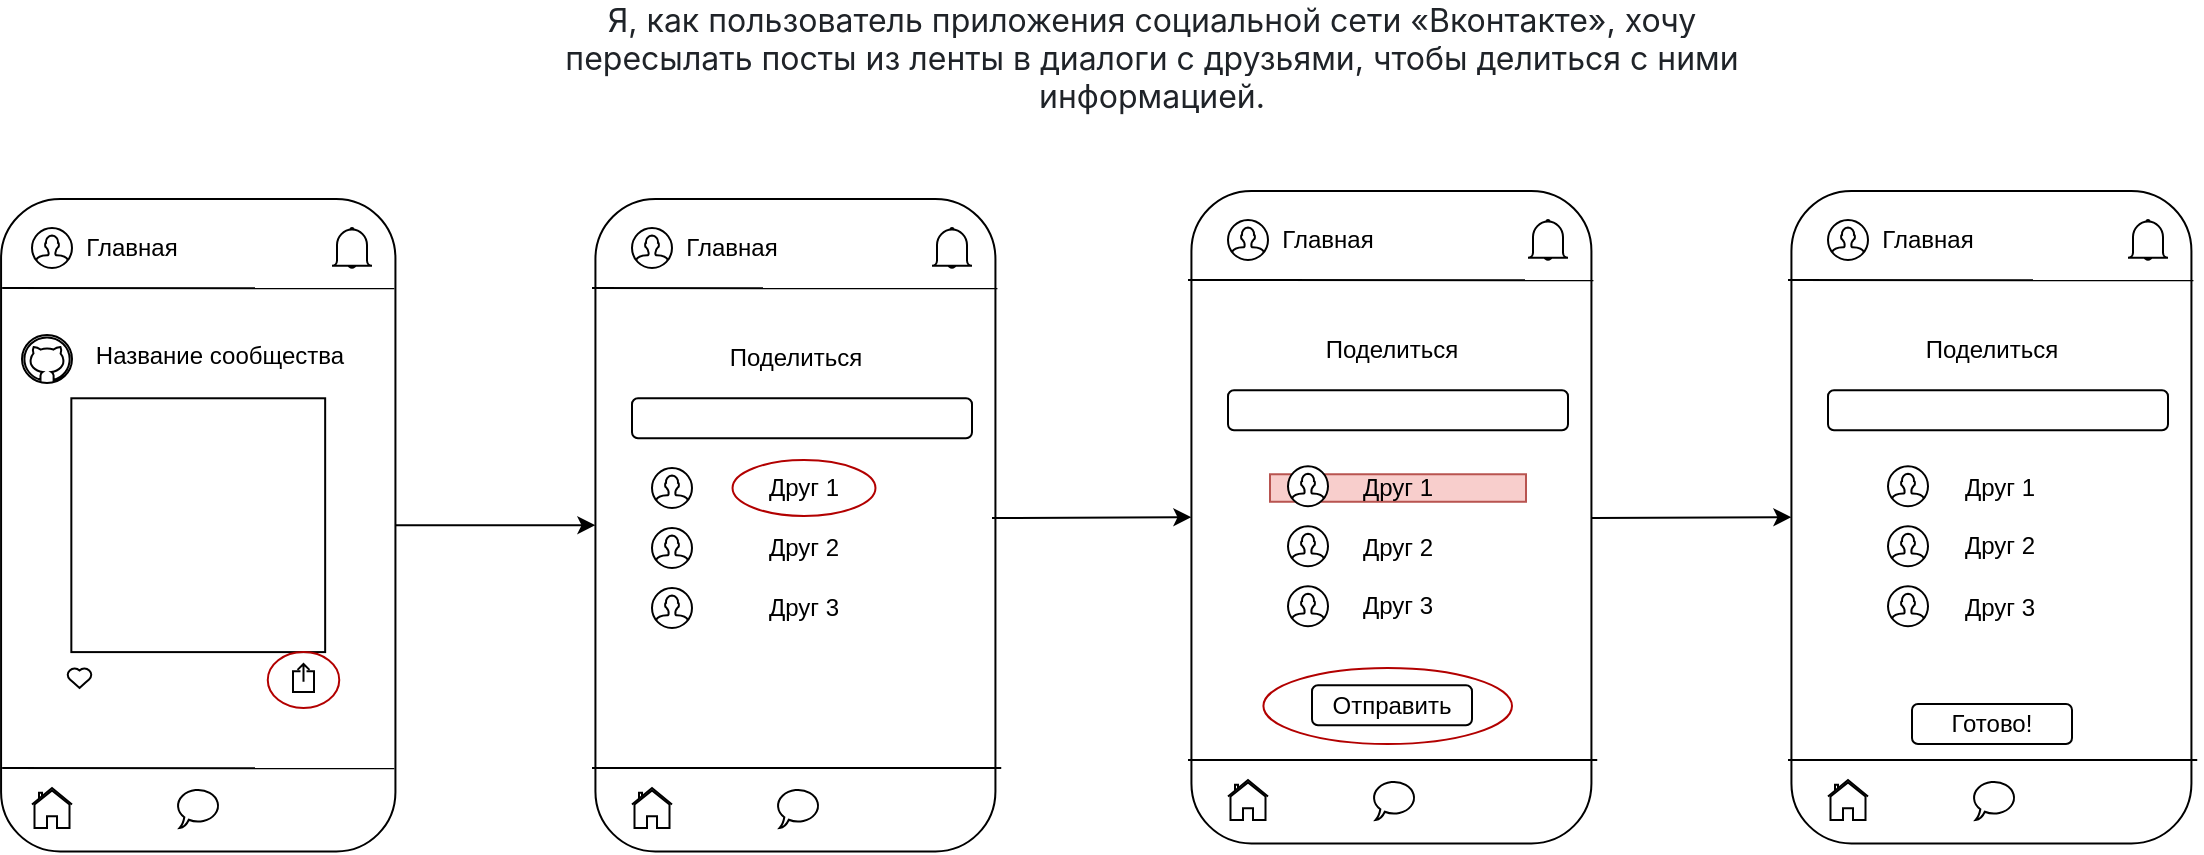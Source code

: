 <mxfile version="24.8.0">
  <diagram name="Page-1" id="pLnqj0ZmoL0o-CIRCUhG">
    <mxGraphModel dx="1114" dy="2066" grid="1" gridSize="10" guides="1" tooltips="1" connect="1" arrows="1" fold="1" page="1" pageScale="1" pageWidth="1300" pageHeight="700" math="0" shadow="0">
      <root>
        <mxCell id="0" />
        <mxCell id="1" parent="0" />
        <mxCell id="-QncPaq0xCT176yH-oGc-1" value="&lt;span style=&quot;color: rgb(31, 35, 40); font-family: -apple-system, BlinkMacSystemFont, &amp;quot;Segoe UI&amp;quot;, &amp;quot;Noto Sans&amp;quot;, Helvetica, Arial, sans-serif, &amp;quot;Apple Color Emoji&amp;quot;, &amp;quot;Segoe UI Emoji&amp;quot;; font-size: 16px; text-align: start; background-color: rgb(255, 255, 255);&quot;&gt;Я, как пользователь приложения социальной сети «Вконтакте», хочу пересылать посты из ленты в диалоги с друзьями, чтобы делиться с ними информацией.&lt;/span&gt;" style="text;strokeColor=none;align=center;fillColor=none;html=1;verticalAlign=middle;whiteSpace=wrap;rounded=0;" parent="1" vertex="1">
          <mxGeometry x="320" y="-1290" width="640" height="30" as="geometry" />
        </mxCell>
        <mxCell id="-QncPaq0xCT176yH-oGc-4" value="" style="rounded=1;whiteSpace=wrap;html=1;rotation=90;" parent="1" vertex="1">
          <mxGeometry y="-1140" width="326.25" height="197.18" as="geometry" />
        </mxCell>
        <mxCell id="-QncPaq0xCT176yH-oGc-8" value="" style="endArrow=none;html=1;rounded=0;exitX=0.081;exitY=0.985;exitDx=0;exitDy=0;exitPerimeter=0;" parent="1" edge="1">
          <mxGeometry width="50" height="50" relative="1" as="geometry">
            <mxPoint x="65.073" y="-1159.999" as="sourcePoint" />
            <mxPoint x="261.17" y="-1159.89" as="targetPoint" />
          </mxGeometry>
        </mxCell>
        <mxCell id="-QncPaq0xCT176yH-oGc-10" value="Главная" style="text;strokeColor=none;align=center;fillColor=none;html=1;verticalAlign=middle;whiteSpace=wrap;rounded=0;" parent="1" vertex="1">
          <mxGeometry x="100" y="-1195" width="60" height="30" as="geometry" />
        </mxCell>
        <mxCell id="-QncPaq0xCT176yH-oGc-12" value="" style="html=1;verticalLabelPosition=bottom;align=center;labelBackgroundColor=#ffffff;verticalAlign=top;strokeWidth=1;shadow=0;shape=mxgraph.ios7.icons.user;" parent="1" vertex="1">
          <mxGeometry x="80" y="-1190" width="20" height="20" as="geometry" />
        </mxCell>
        <mxCell id="-QncPaq0xCT176yH-oGc-18" value="" style="html=1;verticalLabelPosition=bottom;align=center;labelBackgroundColor=#ffffff;verticalAlign=top;strokeWidth=1;shadow=0;dashed=0;shape=mxgraph.ios7.icons.bell;" parent="1" vertex="1">
          <mxGeometry x="230" y="-1190" width="20" height="20" as="geometry" />
        </mxCell>
        <mxCell id="-QncPaq0xCT176yH-oGc-19" value="" style="endArrow=none;html=1;rounded=0;exitX=0.081;exitY=0.985;exitDx=0;exitDy=0;exitPerimeter=0;" parent="1" edge="1">
          <mxGeometry width="50" height="50" relative="1" as="geometry">
            <mxPoint x="65.073" y="-919.999" as="sourcePoint" />
            <mxPoint x="261.17" y="-919.89" as="targetPoint" />
          </mxGeometry>
        </mxCell>
        <mxCell id="-QncPaq0xCT176yH-oGc-20" value="" style="html=1;verticalLabelPosition=bottom;align=center;labelBackgroundColor=#ffffff;verticalAlign=top;strokeWidth=1;shadow=0;dashed=0;shape=mxgraph.ios7.icons.home;" parent="1" vertex="1">
          <mxGeometry x="80" y="-910" width="20" height="20" as="geometry" />
        </mxCell>
        <mxCell id="-QncPaq0xCT176yH-oGc-22" value="" style="shape=image;html=1;verticalAlign=top;verticalLabelPosition=bottom;labelBackgroundColor=#ffffff;imageAspect=0;aspect=fixed;image=https://cdn4.iconfinder.com/data/icons/evil-icons-user-interface/64/magnifier-128.png" parent="1" vertex="1">
          <mxGeometry x="110" y="-914" width="28" height="28" as="geometry" />
        </mxCell>
        <mxCell id="-QncPaq0xCT176yH-oGc-24" value="" style="whiteSpace=wrap;html=1;shape=mxgraph.basic.oval_callout" parent="1" vertex="1">
          <mxGeometry x="151.97" y="-910" width="22.31" height="20" as="geometry" />
        </mxCell>
        <mxCell id="-QncPaq0xCT176yH-oGc-29" value="" style="shape=image;html=1;verticalAlign=top;verticalLabelPosition=bottom;labelBackgroundColor=#ffffff;imageAspect=0;aspect=fixed;image=https://cdn4.iconfinder.com/data/icons/evil-icons-user-interface/64/menu-128.png;imageBorder=none;imageBackground=none;" parent="1" vertex="1">
          <mxGeometry x="221" y="-910" width="24" height="24" as="geometry" />
        </mxCell>
        <mxCell id="-QncPaq0xCT176yH-oGc-32" value="Название сообщества&lt;div&gt;&lt;br&gt;&lt;/div&gt;" style="text;strokeColor=none;align=center;fillColor=none;html=1;verticalAlign=middle;whiteSpace=wrap;rounded=0;" parent="1" vertex="1">
          <mxGeometry x="110" y="-1126.25" width="128" height="13.75" as="geometry" />
        </mxCell>
        <mxCell id="-QncPaq0xCT176yH-oGc-33" value="" style="verticalLabelPosition=bottom;html=1;verticalAlign=top;align=center;shape=mxgraph.azure.github_code;pointerEvents=1;" parent="1" vertex="1">
          <mxGeometry x="75" y="-1136.5" width="25" height="24" as="geometry" />
        </mxCell>
        <mxCell id="-QncPaq0xCT176yH-oGc-36" value="" style="verticalLabelPosition=bottom;verticalAlign=top;html=1;shape=mxgraph.basic.heart" parent="1" vertex="1">
          <mxGeometry x="97.5" y="-970" width="12.5" height="10" as="geometry" />
        </mxCell>
        <mxCell id="-QncPaq0xCT176yH-oGc-37" value="" style="whiteSpace=wrap;html=1;aspect=fixed;" parent="1" vertex="1">
          <mxGeometry x="99.67" y="-1104.86" width="126.91" height="126.91" as="geometry" />
        </mxCell>
        <mxCell id="-QncPaq0xCT176yH-oGc-39" value="" style="html=1;verticalLabelPosition=bottom;align=center;labelBackgroundColor=#ffffff;verticalAlign=top;strokeWidth=1;shadow=0;dashed=0;shape=mxgraph.ios7.icons.share;" parent="1" vertex="1">
          <mxGeometry x="210.5" y="-972" width="10.5" height="14" as="geometry" />
        </mxCell>
        <mxCell id="-QncPaq0xCT176yH-oGc-44" value="" style="ellipse;whiteSpace=wrap;html=1;fillColor=none;fontColor=#ffffff;strokeColor=#B20000;" parent="1" vertex="1">
          <mxGeometry x="197.88" y="-977.95" width="35.75" height="27.95" as="geometry" />
        </mxCell>
        <mxCell id="-QncPaq0xCT176yH-oGc-45" value="" style="rounded=1;whiteSpace=wrap;html=1;rotation=90;" parent="1" vertex="1">
          <mxGeometry x="298.59" y="-1141.41" width="326.25" height="200" as="geometry" />
        </mxCell>
        <mxCell id="-QncPaq0xCT176yH-oGc-46" value="Главная" style="text;strokeColor=none;align=center;fillColor=none;html=1;verticalAlign=middle;whiteSpace=wrap;rounded=0;" parent="1" vertex="1">
          <mxGeometry x="400" y="-1195" width="60" height="30" as="geometry" />
        </mxCell>
        <mxCell id="-QncPaq0xCT176yH-oGc-47" value="" style="html=1;verticalLabelPosition=bottom;align=center;labelBackgroundColor=#ffffff;verticalAlign=top;strokeWidth=1;shadow=0;shape=mxgraph.ios7.icons.user;" parent="1" vertex="1">
          <mxGeometry x="380" y="-1190" width="20" height="20" as="geometry" />
        </mxCell>
        <mxCell id="-QncPaq0xCT176yH-oGc-48" value="" style="html=1;verticalLabelPosition=bottom;align=center;labelBackgroundColor=#ffffff;verticalAlign=top;strokeWidth=1;shadow=0;dashed=0;shape=mxgraph.ios7.icons.bell;" parent="1" vertex="1">
          <mxGeometry x="530" y="-1190" width="20" height="20" as="geometry" />
        </mxCell>
        <mxCell id="-QncPaq0xCT176yH-oGc-49" value="" style="html=1;verticalLabelPosition=bottom;align=center;labelBackgroundColor=#ffffff;verticalAlign=top;strokeWidth=1;shadow=0;dashed=0;shape=mxgraph.ios7.icons.home;" parent="1" vertex="1">
          <mxGeometry x="380" y="-910" width="20" height="20" as="geometry" />
        </mxCell>
        <mxCell id="-QncPaq0xCT176yH-oGc-50" value="" style="shape=image;html=1;verticalAlign=top;verticalLabelPosition=bottom;labelBackgroundColor=#ffffff;imageAspect=0;aspect=fixed;image=https://cdn4.iconfinder.com/data/icons/evil-icons-user-interface/64/magnifier-128.png" parent="1" vertex="1">
          <mxGeometry x="410" y="-914" width="28" height="28" as="geometry" />
        </mxCell>
        <mxCell id="-QncPaq0xCT176yH-oGc-51" value="" style="whiteSpace=wrap;html=1;shape=mxgraph.basic.oval_callout" parent="1" vertex="1">
          <mxGeometry x="451.97" y="-910" width="22.31" height="20" as="geometry" />
        </mxCell>
        <mxCell id="-QncPaq0xCT176yH-oGc-52" value="" style="shape=image;html=1;verticalAlign=top;verticalLabelPosition=bottom;labelBackgroundColor=#ffffff;imageAspect=0;aspect=fixed;image=https://cdn4.iconfinder.com/data/icons/evil-icons-user-interface/64/menu-128.png;imageBorder=none;imageBackground=none;" parent="1" vertex="1">
          <mxGeometry x="521" y="-910" width="24" height="24" as="geometry" />
        </mxCell>
        <mxCell id="-QncPaq0xCT176yH-oGc-58" value="" style="endArrow=none;html=1;rounded=0;entryX=0.137;entryY=-0.005;entryDx=0;entryDy=0;entryPerimeter=0;" parent="1" target="-QncPaq0xCT176yH-oGc-45" edge="1">
          <mxGeometry width="50" height="50" relative="1" as="geometry">
            <mxPoint x="360" y="-1160" as="sourcePoint" />
            <mxPoint x="430" y="-1160" as="targetPoint" />
          </mxGeometry>
        </mxCell>
        <mxCell id="-QncPaq0xCT176yH-oGc-59" value="" style="endArrow=none;html=1;rounded=0;entryX=0.137;entryY=-0.005;entryDx=0;entryDy=0;entryPerimeter=0;" parent="1" edge="1">
          <mxGeometry width="50" height="50" relative="1" as="geometry">
            <mxPoint x="360" y="-920" as="sourcePoint" />
            <mxPoint x="564.62" y="-920" as="targetPoint" />
          </mxGeometry>
        </mxCell>
        <mxCell id="-QncPaq0xCT176yH-oGc-61" value="" style="rounded=1;whiteSpace=wrap;html=1;" parent="1" vertex="1">
          <mxGeometry x="380" y="-1104.86" width="170" height="20" as="geometry" />
        </mxCell>
        <mxCell id="-QncPaq0xCT176yH-oGc-62" value="Поделиться" style="text;strokeColor=none;align=center;fillColor=none;html=1;verticalAlign=middle;whiteSpace=wrap;rounded=0;" parent="1" vertex="1">
          <mxGeometry x="397.71" y="-1131.38" width="128" height="13.75" as="geometry" />
        </mxCell>
        <mxCell id="-QncPaq0xCT176yH-oGc-64" value="" style="html=1;verticalLabelPosition=bottom;align=center;labelBackgroundColor=#ffffff;verticalAlign=top;strokeWidth=1;shadow=0;shape=mxgraph.ios7.icons.user;" parent="1" vertex="1">
          <mxGeometry x="390" y="-1070" width="20" height="20" as="geometry" />
        </mxCell>
        <mxCell id="-QncPaq0xCT176yH-oGc-65" value="" style="html=1;verticalLabelPosition=bottom;align=center;labelBackgroundColor=#ffffff;verticalAlign=top;strokeWidth=1;shadow=0;shape=mxgraph.ios7.icons.user;" parent="1" vertex="1">
          <mxGeometry x="390" y="-1040" width="20" height="20" as="geometry" />
        </mxCell>
        <mxCell id="-QncPaq0xCT176yH-oGc-66" value="" style="html=1;verticalLabelPosition=bottom;align=center;labelBackgroundColor=#ffffff;verticalAlign=top;strokeWidth=1;shadow=0;shape=mxgraph.ios7.icons.user;" parent="1" vertex="1">
          <mxGeometry x="390" y="-1010" width="20" height="20" as="geometry" />
        </mxCell>
        <mxCell id="-QncPaq0xCT176yH-oGc-69" value="Друг 1" style="text;strokeColor=none;align=center;fillColor=none;html=1;verticalAlign=middle;whiteSpace=wrap;rounded=0;" parent="1" vertex="1">
          <mxGeometry x="402" y="-1066.87" width="128" height="13.75" as="geometry" />
        </mxCell>
        <mxCell id="-QncPaq0xCT176yH-oGc-70" value="Друг 2" style="text;strokeColor=none;align=center;fillColor=none;html=1;verticalAlign=middle;whiteSpace=wrap;rounded=0;" parent="1" vertex="1">
          <mxGeometry x="402" y="-1036.87" width="128" height="13.75" as="geometry" />
        </mxCell>
        <mxCell id="-QncPaq0xCT176yH-oGc-71" value="Друг 3" style="text;strokeColor=none;align=center;fillColor=none;html=1;verticalAlign=middle;whiteSpace=wrap;rounded=0;" parent="1" vertex="1">
          <mxGeometry x="402" y="-1006.87" width="128" height="13.75" as="geometry" />
        </mxCell>
        <mxCell id="-QncPaq0xCT176yH-oGc-72" value="" style="ellipse;whiteSpace=wrap;html=1;fillColor=none;fontColor=#ffffff;strokeColor=#B20000;" parent="1" vertex="1">
          <mxGeometry x="430.27" y="-1073.97" width="71.47" height="27.95" as="geometry" />
        </mxCell>
        <mxCell id="-QncPaq0xCT176yH-oGc-74" value="" style="endArrow=classic;html=1;rounded=0;exitX=0.5;exitY=0;exitDx=0;exitDy=0;entryX=0.5;entryY=1;entryDx=0;entryDy=0;" parent="1" source="-QncPaq0xCT176yH-oGc-4" target="-QncPaq0xCT176yH-oGc-45" edge="1">
          <mxGeometry width="50" height="50" relative="1" as="geometry">
            <mxPoint x="260" y="-1000" as="sourcePoint" />
            <mxPoint x="310" y="-1050" as="targetPoint" />
          </mxGeometry>
        </mxCell>
        <mxCell id="-QncPaq0xCT176yH-oGc-75" value="" style="shape=image;html=1;verticalAlign=top;verticalLabelPosition=bottom;labelBackgroundColor=#ffffff;imageAspect=0;aspect=fixed;image=https://cdn4.iconfinder.com/data/icons/evil-icons-user-interface/64/magnifier-128.png" parent="1" vertex="1">
          <mxGeometry x="382.86" y="-1104" width="19.14" height="19.14" as="geometry" />
        </mxCell>
        <mxCell id="-QncPaq0xCT176yH-oGc-77" value="" style="rounded=1;whiteSpace=wrap;html=1;rotation=90;" parent="1" vertex="1">
          <mxGeometry x="596.59" y="-1145.41" width="326.25" height="200" as="geometry" />
        </mxCell>
        <mxCell id="-QncPaq0xCT176yH-oGc-78" value="Главная" style="text;strokeColor=none;align=center;fillColor=none;html=1;verticalAlign=middle;whiteSpace=wrap;rounded=0;" parent="1" vertex="1">
          <mxGeometry x="698" y="-1199" width="60" height="30" as="geometry" />
        </mxCell>
        <mxCell id="-QncPaq0xCT176yH-oGc-79" value="" style="html=1;verticalLabelPosition=bottom;align=center;labelBackgroundColor=#ffffff;verticalAlign=top;strokeWidth=1;shadow=0;shape=mxgraph.ios7.icons.user;" parent="1" vertex="1">
          <mxGeometry x="678" y="-1194" width="20" height="20" as="geometry" />
        </mxCell>
        <mxCell id="-QncPaq0xCT176yH-oGc-80" value="" style="html=1;verticalLabelPosition=bottom;align=center;labelBackgroundColor=#ffffff;verticalAlign=top;strokeWidth=1;shadow=0;dashed=0;shape=mxgraph.ios7.icons.bell;" parent="1" vertex="1">
          <mxGeometry x="828" y="-1194" width="20" height="20" as="geometry" />
        </mxCell>
        <mxCell id="-QncPaq0xCT176yH-oGc-81" value="" style="html=1;verticalLabelPosition=bottom;align=center;labelBackgroundColor=#ffffff;verticalAlign=top;strokeWidth=1;shadow=0;dashed=0;shape=mxgraph.ios7.icons.home;" parent="1" vertex="1">
          <mxGeometry x="678" y="-914" width="20" height="20" as="geometry" />
        </mxCell>
        <mxCell id="-QncPaq0xCT176yH-oGc-82" value="" style="shape=image;html=1;verticalAlign=top;verticalLabelPosition=bottom;labelBackgroundColor=#ffffff;imageAspect=0;aspect=fixed;image=https://cdn4.iconfinder.com/data/icons/evil-icons-user-interface/64/magnifier-128.png" parent="1" vertex="1">
          <mxGeometry x="708" y="-918" width="28" height="28" as="geometry" />
        </mxCell>
        <mxCell id="-QncPaq0xCT176yH-oGc-83" value="" style="whiteSpace=wrap;html=1;shape=mxgraph.basic.oval_callout" parent="1" vertex="1">
          <mxGeometry x="749.97" y="-914" width="22.31" height="20" as="geometry" />
        </mxCell>
        <mxCell id="-QncPaq0xCT176yH-oGc-84" value="" style="shape=image;html=1;verticalAlign=top;verticalLabelPosition=bottom;labelBackgroundColor=#ffffff;imageAspect=0;aspect=fixed;image=https://cdn4.iconfinder.com/data/icons/evil-icons-user-interface/64/menu-128.png;imageBorder=none;imageBackground=none;" parent="1" vertex="1">
          <mxGeometry x="819" y="-914" width="24" height="24" as="geometry" />
        </mxCell>
        <mxCell id="-QncPaq0xCT176yH-oGc-85" value="" style="endArrow=none;html=1;rounded=0;entryX=0.137;entryY=-0.005;entryDx=0;entryDy=0;entryPerimeter=0;" parent="1" target="-QncPaq0xCT176yH-oGc-77" edge="1">
          <mxGeometry width="50" height="50" relative="1" as="geometry">
            <mxPoint x="658" y="-1164" as="sourcePoint" />
            <mxPoint x="728" y="-1164" as="targetPoint" />
          </mxGeometry>
        </mxCell>
        <mxCell id="-QncPaq0xCT176yH-oGc-86" value="" style="endArrow=none;html=1;rounded=0;entryX=0.137;entryY=-0.005;entryDx=0;entryDy=0;entryPerimeter=0;" parent="1" edge="1">
          <mxGeometry width="50" height="50" relative="1" as="geometry">
            <mxPoint x="658" y="-924" as="sourcePoint" />
            <mxPoint x="862.62" y="-924" as="targetPoint" />
          </mxGeometry>
        </mxCell>
        <mxCell id="-QncPaq0xCT176yH-oGc-87" value="" style="rounded=1;whiteSpace=wrap;html=1;" parent="1" vertex="1">
          <mxGeometry x="678" y="-1108.86" width="170" height="20" as="geometry" />
        </mxCell>
        <mxCell id="-QncPaq0xCT176yH-oGc-88" value="Поделиться" style="text;strokeColor=none;align=center;fillColor=none;html=1;verticalAlign=middle;whiteSpace=wrap;rounded=0;" parent="1" vertex="1">
          <mxGeometry x="695.71" y="-1135.38" width="128" height="13.75" as="geometry" />
        </mxCell>
        <mxCell id="-QncPaq0xCT176yH-oGc-89" value="Друг 1" style="text;strokeColor=#b85450;align=center;fillColor=#f8cecc;html=1;verticalAlign=middle;whiteSpace=wrap;rounded=0;" parent="1" vertex="1">
          <mxGeometry x="699" y="-1066.87" width="128" height="13.75" as="geometry" />
        </mxCell>
        <mxCell id="-QncPaq0xCT176yH-oGc-90" value="Друг 2" style="text;strokeColor=none;align=center;fillColor=none;html=1;verticalAlign=middle;whiteSpace=wrap;rounded=0;" parent="1" vertex="1">
          <mxGeometry x="699" y="-1036.87" width="128" height="13.75" as="geometry" />
        </mxCell>
        <mxCell id="-QncPaq0xCT176yH-oGc-91" value="Друг 3" style="text;strokeColor=none;align=center;fillColor=none;html=1;verticalAlign=middle;whiteSpace=wrap;rounded=0;" parent="1" vertex="1">
          <mxGeometry x="699" y="-1007.74" width="128" height="13.75" as="geometry" />
        </mxCell>
        <mxCell id="-QncPaq0xCT176yH-oGc-92" value="" style="endArrow=classic;html=1;rounded=0;exitX=0.5;exitY=0;exitDx=0;exitDy=0;entryX=0.5;entryY=1;entryDx=0;entryDy=0;" parent="1" target="-QncPaq0xCT176yH-oGc-77" edge="1">
          <mxGeometry width="50" height="50" relative="1" as="geometry">
            <mxPoint x="560" y="-1045" as="sourcePoint" />
            <mxPoint x="608" y="-1054" as="targetPoint" />
          </mxGeometry>
        </mxCell>
        <mxCell id="-QncPaq0xCT176yH-oGc-93" value="" style="shape=image;html=1;verticalAlign=top;verticalLabelPosition=bottom;labelBackgroundColor=#ffffff;imageAspect=0;aspect=fixed;image=https://cdn4.iconfinder.com/data/icons/evil-icons-user-interface/64/magnifier-128.png" parent="1" vertex="1">
          <mxGeometry x="680.86" y="-1108" width="19.14" height="19.14" as="geometry" />
        </mxCell>
        <mxCell id="-QncPaq0xCT176yH-oGc-94" value="" style="html=1;verticalLabelPosition=bottom;align=center;labelBackgroundColor=#ffffff;verticalAlign=top;strokeWidth=1;shadow=0;shape=mxgraph.ios7.icons.user;" parent="1" vertex="1">
          <mxGeometry x="708" y="-1070.87" width="20" height="20" as="geometry" />
        </mxCell>
        <mxCell id="-QncPaq0xCT176yH-oGc-95" value="" style="html=1;verticalLabelPosition=bottom;align=center;labelBackgroundColor=#ffffff;verticalAlign=top;strokeWidth=1;shadow=0;shape=mxgraph.ios7.icons.user;" parent="1" vertex="1">
          <mxGeometry x="708" y="-1040.87" width="20" height="20" as="geometry" />
        </mxCell>
        <mxCell id="-QncPaq0xCT176yH-oGc-96" value="" style="html=1;verticalLabelPosition=bottom;align=center;labelBackgroundColor=#ffffff;verticalAlign=top;strokeWidth=1;shadow=0;shape=mxgraph.ios7.icons.user;" parent="1" vertex="1">
          <mxGeometry x="708" y="-1010.87" width="20" height="20" as="geometry" />
        </mxCell>
        <mxCell id="-QncPaq0xCT176yH-oGc-97" value="" style="rounded=1;whiteSpace=wrap;html=1;" parent="1" vertex="1">
          <mxGeometry x="720" y="-961.41" width="80" height="20" as="geometry" />
        </mxCell>
        <mxCell id="-QncPaq0xCT176yH-oGc-98" value="Отправить" style="text;strokeColor=none;align=center;fillColor=none;html=1;verticalAlign=middle;whiteSpace=wrap;rounded=0;" parent="1" vertex="1">
          <mxGeometry x="695.71" y="-958.28" width="128" height="13.75" as="geometry" />
        </mxCell>
        <mxCell id="-QncPaq0xCT176yH-oGc-99" value="" style="ellipse;whiteSpace=wrap;html=1;fillColor=none;fontColor=#ffffff;strokeColor=#B20000;" parent="1" vertex="1">
          <mxGeometry x="695.71" y="-970" width="124.29" height="38" as="geometry" />
        </mxCell>
        <mxCell id="-QncPaq0xCT176yH-oGc-100" value="" style="rounded=1;whiteSpace=wrap;html=1;rotation=90;" parent="1" vertex="1">
          <mxGeometry x="896.59" y="-1145.41" width="326.25" height="200" as="geometry" />
        </mxCell>
        <mxCell id="-QncPaq0xCT176yH-oGc-101" value="Главная" style="text;strokeColor=none;align=center;fillColor=none;html=1;verticalAlign=middle;whiteSpace=wrap;rounded=0;" parent="1" vertex="1">
          <mxGeometry x="998" y="-1199" width="60" height="30" as="geometry" />
        </mxCell>
        <mxCell id="-QncPaq0xCT176yH-oGc-102" value="" style="html=1;verticalLabelPosition=bottom;align=center;labelBackgroundColor=#ffffff;verticalAlign=top;strokeWidth=1;shadow=0;shape=mxgraph.ios7.icons.user;" parent="1" vertex="1">
          <mxGeometry x="978" y="-1194" width="20" height="20" as="geometry" />
        </mxCell>
        <mxCell id="-QncPaq0xCT176yH-oGc-103" value="" style="html=1;verticalLabelPosition=bottom;align=center;labelBackgroundColor=#ffffff;verticalAlign=top;strokeWidth=1;shadow=0;dashed=0;shape=mxgraph.ios7.icons.bell;" parent="1" vertex="1">
          <mxGeometry x="1128" y="-1194" width="20" height="20" as="geometry" />
        </mxCell>
        <mxCell id="-QncPaq0xCT176yH-oGc-104" value="" style="html=1;verticalLabelPosition=bottom;align=center;labelBackgroundColor=#ffffff;verticalAlign=top;strokeWidth=1;shadow=0;dashed=0;shape=mxgraph.ios7.icons.home;" parent="1" vertex="1">
          <mxGeometry x="978" y="-914" width="20" height="20" as="geometry" />
        </mxCell>
        <mxCell id="-QncPaq0xCT176yH-oGc-105" value="" style="shape=image;html=1;verticalAlign=top;verticalLabelPosition=bottom;labelBackgroundColor=#ffffff;imageAspect=0;aspect=fixed;image=https://cdn4.iconfinder.com/data/icons/evil-icons-user-interface/64/magnifier-128.png" parent="1" vertex="1">
          <mxGeometry x="1008" y="-918" width="28" height="28" as="geometry" />
        </mxCell>
        <mxCell id="-QncPaq0xCT176yH-oGc-106" value="" style="whiteSpace=wrap;html=1;shape=mxgraph.basic.oval_callout" parent="1" vertex="1">
          <mxGeometry x="1049.97" y="-914" width="22.31" height="20" as="geometry" />
        </mxCell>
        <mxCell id="-QncPaq0xCT176yH-oGc-107" value="" style="shape=image;html=1;verticalAlign=top;verticalLabelPosition=bottom;labelBackgroundColor=#ffffff;imageAspect=0;aspect=fixed;image=https://cdn4.iconfinder.com/data/icons/evil-icons-user-interface/64/menu-128.png;imageBorder=none;imageBackground=none;" parent="1" vertex="1">
          <mxGeometry x="1119" y="-914" width="24" height="24" as="geometry" />
        </mxCell>
        <mxCell id="-QncPaq0xCT176yH-oGc-108" value="" style="endArrow=none;html=1;rounded=0;entryX=0.137;entryY=-0.005;entryDx=0;entryDy=0;entryPerimeter=0;" parent="1" target="-QncPaq0xCT176yH-oGc-100" edge="1">
          <mxGeometry width="50" height="50" relative="1" as="geometry">
            <mxPoint x="958" y="-1164" as="sourcePoint" />
            <mxPoint x="1028" y="-1164" as="targetPoint" />
          </mxGeometry>
        </mxCell>
        <mxCell id="-QncPaq0xCT176yH-oGc-109" value="" style="endArrow=none;html=1;rounded=0;entryX=0.137;entryY=-0.005;entryDx=0;entryDy=0;entryPerimeter=0;" parent="1" edge="1">
          <mxGeometry width="50" height="50" relative="1" as="geometry">
            <mxPoint x="958" y="-924" as="sourcePoint" />
            <mxPoint x="1162.62" y="-924" as="targetPoint" />
          </mxGeometry>
        </mxCell>
        <mxCell id="-QncPaq0xCT176yH-oGc-110" value="" style="rounded=1;whiteSpace=wrap;html=1;" parent="1" vertex="1">
          <mxGeometry x="978" y="-1108.86" width="170" height="20" as="geometry" />
        </mxCell>
        <mxCell id="-QncPaq0xCT176yH-oGc-111" value="Поделиться" style="text;strokeColor=none;align=center;fillColor=none;html=1;verticalAlign=middle;whiteSpace=wrap;rounded=0;" parent="1" vertex="1">
          <mxGeometry x="995.71" y="-1135.38" width="128" height="13.75" as="geometry" />
        </mxCell>
        <mxCell id="-QncPaq0xCT176yH-oGc-112" value="Друг 1" style="text;strokeColor=none;align=center;fillColor=none;html=1;verticalAlign=middle;whiteSpace=wrap;rounded=0;" parent="1" vertex="1">
          <mxGeometry x="1000" y="-1066.87" width="128" height="13.75" as="geometry" />
        </mxCell>
        <mxCell id="-QncPaq0xCT176yH-oGc-113" value="Друг 2" style="text;strokeColor=none;align=center;fillColor=none;html=1;verticalAlign=middle;whiteSpace=wrap;rounded=0;" parent="1" vertex="1">
          <mxGeometry x="1000" y="-1037.74" width="128" height="13.75" as="geometry" />
        </mxCell>
        <mxCell id="-QncPaq0xCT176yH-oGc-114" value="Друг 3" style="text;strokeColor=none;align=center;fillColor=none;html=1;verticalAlign=middle;whiteSpace=wrap;rounded=0;" parent="1" vertex="1">
          <mxGeometry x="1000" y="-1006.87" width="128" height="13.75" as="geometry" />
        </mxCell>
        <mxCell id="-QncPaq0xCT176yH-oGc-115" value="" style="endArrow=classic;html=1;rounded=0;exitX=0.5;exitY=0;exitDx=0;exitDy=0;entryX=0.5;entryY=1;entryDx=0;entryDy=0;" parent="1" target="-QncPaq0xCT176yH-oGc-100" edge="1">
          <mxGeometry width="50" height="50" relative="1" as="geometry">
            <mxPoint x="860" y="-1045" as="sourcePoint" />
            <mxPoint x="908" y="-1054" as="targetPoint" />
          </mxGeometry>
        </mxCell>
        <mxCell id="-QncPaq0xCT176yH-oGc-116" value="" style="shape=image;html=1;verticalAlign=top;verticalLabelPosition=bottom;labelBackgroundColor=#ffffff;imageAspect=0;aspect=fixed;image=https://cdn4.iconfinder.com/data/icons/evil-icons-user-interface/64/magnifier-128.png" parent="1" vertex="1">
          <mxGeometry x="980.86" y="-1108" width="19.14" height="19.14" as="geometry" />
        </mxCell>
        <mxCell id="-QncPaq0xCT176yH-oGc-117" value="" style="html=1;verticalLabelPosition=bottom;align=center;labelBackgroundColor=#ffffff;verticalAlign=top;strokeWidth=1;shadow=0;shape=mxgraph.ios7.icons.user;" parent="1" vertex="1">
          <mxGeometry x="1008" y="-1070.87" width="20" height="20" as="geometry" />
        </mxCell>
        <mxCell id="-QncPaq0xCT176yH-oGc-118" value="" style="html=1;verticalLabelPosition=bottom;align=center;labelBackgroundColor=#ffffff;verticalAlign=top;strokeWidth=1;shadow=0;shape=mxgraph.ios7.icons.user;" parent="1" vertex="1">
          <mxGeometry x="1008" y="-1040.87" width="20" height="20" as="geometry" />
        </mxCell>
        <mxCell id="-QncPaq0xCT176yH-oGc-119" value="" style="html=1;verticalLabelPosition=bottom;align=center;labelBackgroundColor=#ffffff;verticalAlign=top;strokeWidth=1;shadow=0;shape=mxgraph.ios7.icons.user;" parent="1" vertex="1">
          <mxGeometry x="1008" y="-1010.87" width="20" height="20" as="geometry" />
        </mxCell>
        <mxCell id="-QncPaq0xCT176yH-oGc-121" value="" style="rounded=1;whiteSpace=wrap;html=1;" parent="1" vertex="1">
          <mxGeometry x="1020" y="-952" width="80" height="20" as="geometry" />
        </mxCell>
        <mxCell id="-QncPaq0xCT176yH-oGc-122" value="Готово!" style="text;strokeColor=none;align=center;fillColor=none;html=1;verticalAlign=middle;whiteSpace=wrap;rounded=0;" parent="1" vertex="1">
          <mxGeometry x="995.71" y="-948.87" width="128" height="13.75" as="geometry" />
        </mxCell>
      </root>
    </mxGraphModel>
  </diagram>
</mxfile>
